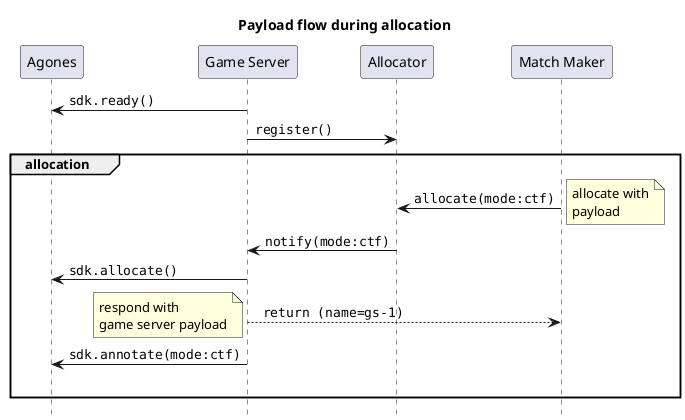 @startuml

' Header.

title Payload flow during allocation

hide footbox

participant Agones
participant "Game Server"
participant Allocator
participant "Match Maker"

"Game Server" -> Agones : ""sdk.ready()""
"Game Server" -> Allocator : ""register()""

group allocation
    "Match Maker" -> "Allocator" : ""allocate(mode:ctf)""
    note right: allocate with\npayload

    "Allocator" -> "Game Server" : ""notify(mode:ctf)""

    "Game Server" -> Agones : ""sdk.allocate()""
    "Game Server" --> "Match Maker" : "" return (name=gs-1)""
    note left: respond with\ngame server payload

    "Game Server" -> Agones : ""sdk.annotate(mode:ctf)""

    |||
end

@enduml